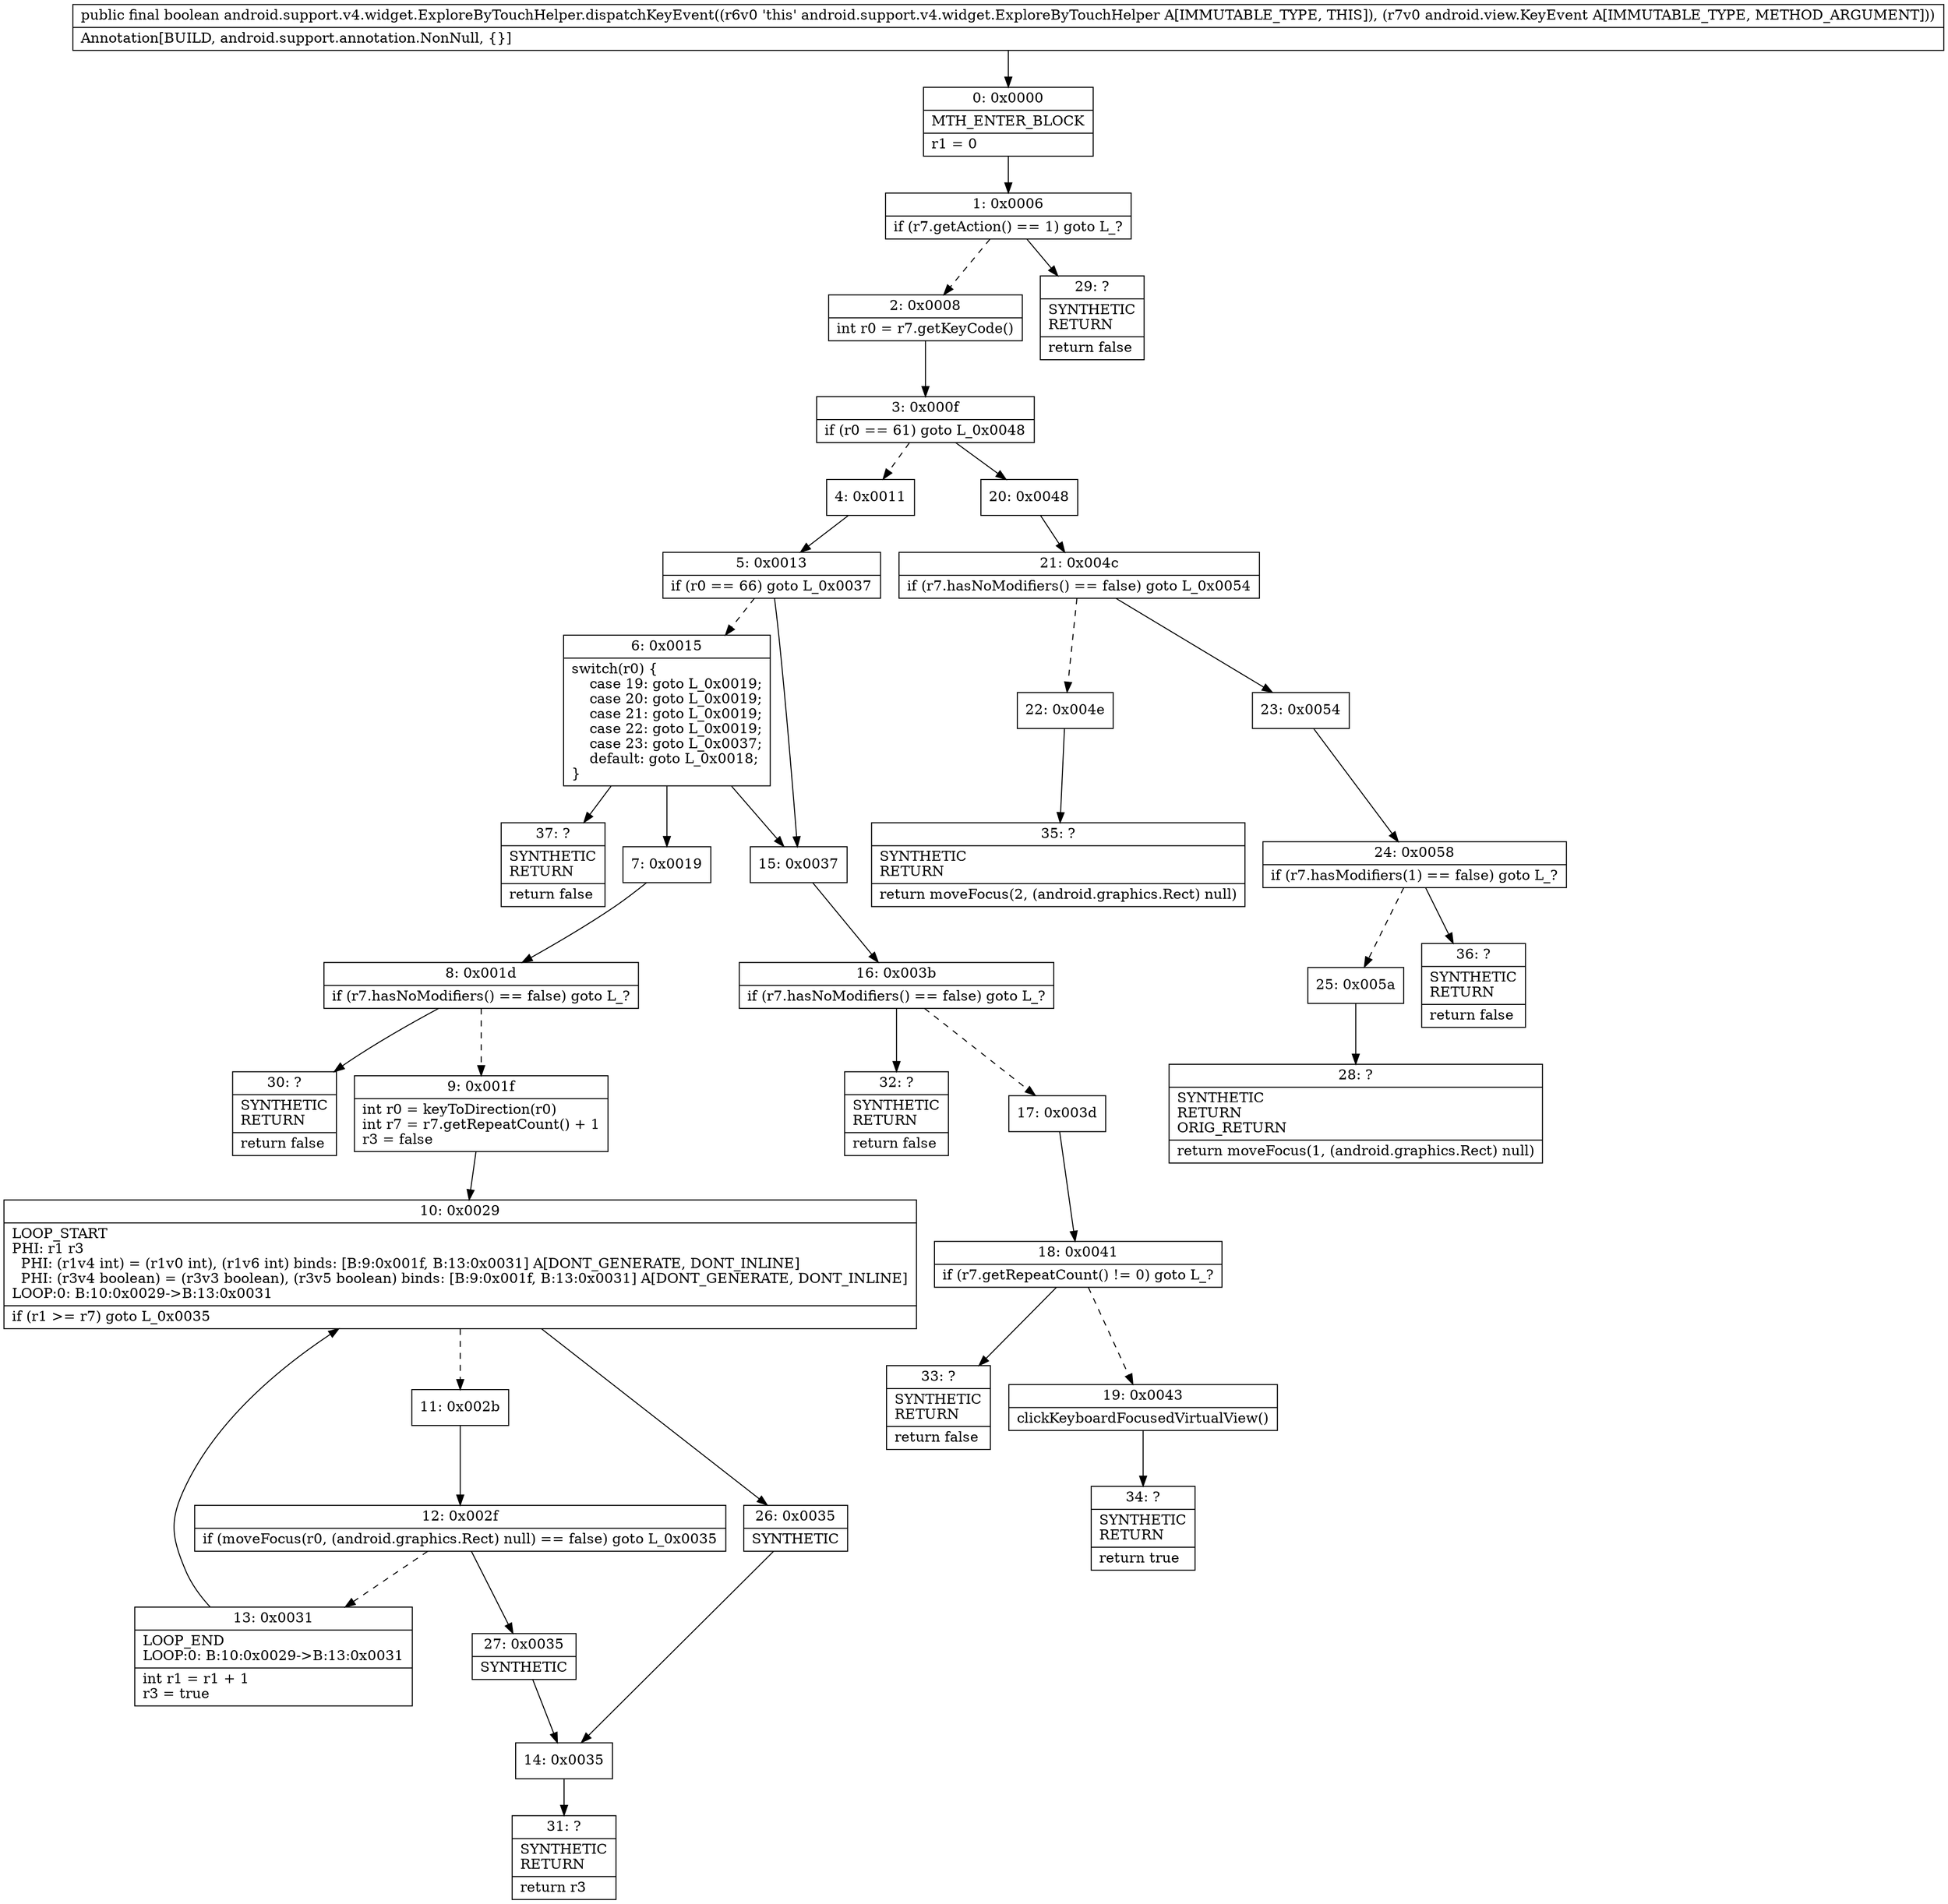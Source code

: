 digraph "CFG forandroid.support.v4.widget.ExploreByTouchHelper.dispatchKeyEvent(Landroid\/view\/KeyEvent;)Z" {
Node_0 [shape=record,label="{0\:\ 0x0000|MTH_ENTER_BLOCK\l|r1 = 0\l}"];
Node_1 [shape=record,label="{1\:\ 0x0006|if (r7.getAction() == 1) goto L_?\l}"];
Node_2 [shape=record,label="{2\:\ 0x0008|int r0 = r7.getKeyCode()\l}"];
Node_3 [shape=record,label="{3\:\ 0x000f|if (r0 == 61) goto L_0x0048\l}"];
Node_4 [shape=record,label="{4\:\ 0x0011}"];
Node_5 [shape=record,label="{5\:\ 0x0013|if (r0 == 66) goto L_0x0037\l}"];
Node_6 [shape=record,label="{6\:\ 0x0015|switch(r0) \{\l    case 19: goto L_0x0019;\l    case 20: goto L_0x0019;\l    case 21: goto L_0x0019;\l    case 22: goto L_0x0019;\l    case 23: goto L_0x0037;\l    default: goto L_0x0018;\l\}\l}"];
Node_7 [shape=record,label="{7\:\ 0x0019}"];
Node_8 [shape=record,label="{8\:\ 0x001d|if (r7.hasNoModifiers() == false) goto L_?\l}"];
Node_9 [shape=record,label="{9\:\ 0x001f|int r0 = keyToDirection(r0)\lint r7 = r7.getRepeatCount() + 1\lr3 = false\l}"];
Node_10 [shape=record,label="{10\:\ 0x0029|LOOP_START\lPHI: r1 r3 \l  PHI: (r1v4 int) = (r1v0 int), (r1v6 int) binds: [B:9:0x001f, B:13:0x0031] A[DONT_GENERATE, DONT_INLINE]\l  PHI: (r3v4 boolean) = (r3v3 boolean), (r3v5 boolean) binds: [B:9:0x001f, B:13:0x0031] A[DONT_GENERATE, DONT_INLINE]\lLOOP:0: B:10:0x0029\-\>B:13:0x0031\l|if (r1 \>= r7) goto L_0x0035\l}"];
Node_11 [shape=record,label="{11\:\ 0x002b}"];
Node_12 [shape=record,label="{12\:\ 0x002f|if (moveFocus(r0, (android.graphics.Rect) null) == false) goto L_0x0035\l}"];
Node_13 [shape=record,label="{13\:\ 0x0031|LOOP_END\lLOOP:0: B:10:0x0029\-\>B:13:0x0031\l|int r1 = r1 + 1\lr3 = true\l}"];
Node_14 [shape=record,label="{14\:\ 0x0035}"];
Node_15 [shape=record,label="{15\:\ 0x0037}"];
Node_16 [shape=record,label="{16\:\ 0x003b|if (r7.hasNoModifiers() == false) goto L_?\l}"];
Node_17 [shape=record,label="{17\:\ 0x003d}"];
Node_18 [shape=record,label="{18\:\ 0x0041|if (r7.getRepeatCount() != 0) goto L_?\l}"];
Node_19 [shape=record,label="{19\:\ 0x0043|clickKeyboardFocusedVirtualView()\l}"];
Node_20 [shape=record,label="{20\:\ 0x0048}"];
Node_21 [shape=record,label="{21\:\ 0x004c|if (r7.hasNoModifiers() == false) goto L_0x0054\l}"];
Node_22 [shape=record,label="{22\:\ 0x004e}"];
Node_23 [shape=record,label="{23\:\ 0x0054}"];
Node_24 [shape=record,label="{24\:\ 0x0058|if (r7.hasModifiers(1) == false) goto L_?\l}"];
Node_25 [shape=record,label="{25\:\ 0x005a}"];
Node_26 [shape=record,label="{26\:\ 0x0035|SYNTHETIC\l}"];
Node_27 [shape=record,label="{27\:\ 0x0035|SYNTHETIC\l}"];
Node_28 [shape=record,label="{28\:\ ?|SYNTHETIC\lRETURN\lORIG_RETURN\l|return moveFocus(1, (android.graphics.Rect) null)\l}"];
Node_29 [shape=record,label="{29\:\ ?|SYNTHETIC\lRETURN\l|return false\l}"];
Node_30 [shape=record,label="{30\:\ ?|SYNTHETIC\lRETURN\l|return false\l}"];
Node_31 [shape=record,label="{31\:\ ?|SYNTHETIC\lRETURN\l|return r3\l}"];
Node_32 [shape=record,label="{32\:\ ?|SYNTHETIC\lRETURN\l|return false\l}"];
Node_33 [shape=record,label="{33\:\ ?|SYNTHETIC\lRETURN\l|return false\l}"];
Node_34 [shape=record,label="{34\:\ ?|SYNTHETIC\lRETURN\l|return true\l}"];
Node_35 [shape=record,label="{35\:\ ?|SYNTHETIC\lRETURN\l|return moveFocus(2, (android.graphics.Rect) null)\l}"];
Node_36 [shape=record,label="{36\:\ ?|SYNTHETIC\lRETURN\l|return false\l}"];
Node_37 [shape=record,label="{37\:\ ?|SYNTHETIC\lRETURN\l|return false\l}"];
MethodNode[shape=record,label="{public final boolean android.support.v4.widget.ExploreByTouchHelper.dispatchKeyEvent((r6v0 'this' android.support.v4.widget.ExploreByTouchHelper A[IMMUTABLE_TYPE, THIS]), (r7v0 android.view.KeyEvent A[IMMUTABLE_TYPE, METHOD_ARGUMENT]))  | Annotation[BUILD, android.support.annotation.NonNull, \{\}]\l}"];
MethodNode -> Node_0;
Node_0 -> Node_1;
Node_1 -> Node_2[style=dashed];
Node_1 -> Node_29;
Node_2 -> Node_3;
Node_3 -> Node_4[style=dashed];
Node_3 -> Node_20;
Node_4 -> Node_5;
Node_5 -> Node_6[style=dashed];
Node_5 -> Node_15;
Node_6 -> Node_7;
Node_6 -> Node_15;
Node_6 -> Node_37;
Node_7 -> Node_8;
Node_8 -> Node_9[style=dashed];
Node_8 -> Node_30;
Node_9 -> Node_10;
Node_10 -> Node_11[style=dashed];
Node_10 -> Node_26;
Node_11 -> Node_12;
Node_12 -> Node_13[style=dashed];
Node_12 -> Node_27;
Node_13 -> Node_10;
Node_14 -> Node_31;
Node_15 -> Node_16;
Node_16 -> Node_17[style=dashed];
Node_16 -> Node_32;
Node_17 -> Node_18;
Node_18 -> Node_19[style=dashed];
Node_18 -> Node_33;
Node_19 -> Node_34;
Node_20 -> Node_21;
Node_21 -> Node_22[style=dashed];
Node_21 -> Node_23;
Node_22 -> Node_35;
Node_23 -> Node_24;
Node_24 -> Node_25[style=dashed];
Node_24 -> Node_36;
Node_25 -> Node_28;
Node_26 -> Node_14;
Node_27 -> Node_14;
}

